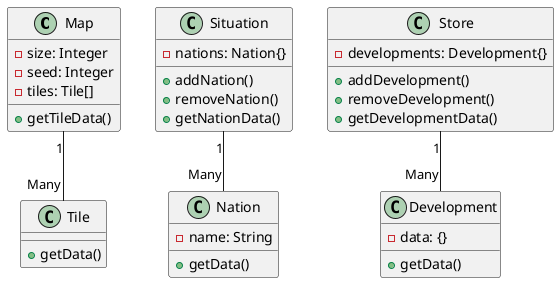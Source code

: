 @startuml

class Map {
  -size: Integer
  -seed: Integer
  -tiles: Tile[]

  +getTileData()
}
Map "1" -- "Many" Tile

class Tile {
  +getData()
}

class Situation {
  -nations: Nation{}

  +addNation()
  +removeNation()
  +getNationData()
}
Situation "1" -- "Many" Nation

class Nation {
  -name: String
  +getData()
}

class Store {
  -developments: Development{}

  +addDevelopment()
  +removeDevelopment()
  +getDevelopmentData()
}
Store "1" -- "Many" Development

class Development {
  -data: {}
  +getData()
}

@enduml